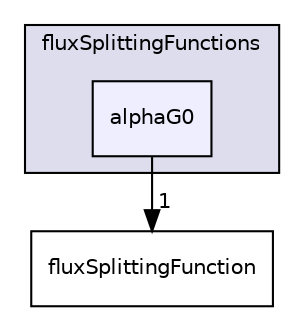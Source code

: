 digraph "alphaG0" {
  bgcolor=transparent;
  compound=true
  node [ fontsize="10", fontname="Helvetica"];
  edge [ labelfontsize="10", labelfontname="Helvetica"];
  subgraph clusterdir_bfa457a5bbe03a8ba254d7f5a396e99c {
    graph [ bgcolor="#ddddee", pencolor="black", label="fluxSplittingFunctions" fontname="Helvetica", fontsize="10", URL="dir_bfa457a5bbe03a8ba254d7f5a396e99c.html"]
  dir_9812716dfa1258023d1461d2d0ac7201 [shape=box, label="alphaG0", style="filled", fillcolor="#eeeeff", pencolor="black", URL="dir_9812716dfa1258023d1461d2d0ac7201.html"];
  }
  dir_6df547eaebe8a085945fc77bb5940322 [shape=box label="fluxSplittingFunction" URL="dir_6df547eaebe8a085945fc77bb5940322.html"];
  dir_9812716dfa1258023d1461d2d0ac7201->dir_6df547eaebe8a085945fc77bb5940322 [headlabel="1", labeldistance=1.5 headhref="dir_000024_000151.html"];
}
